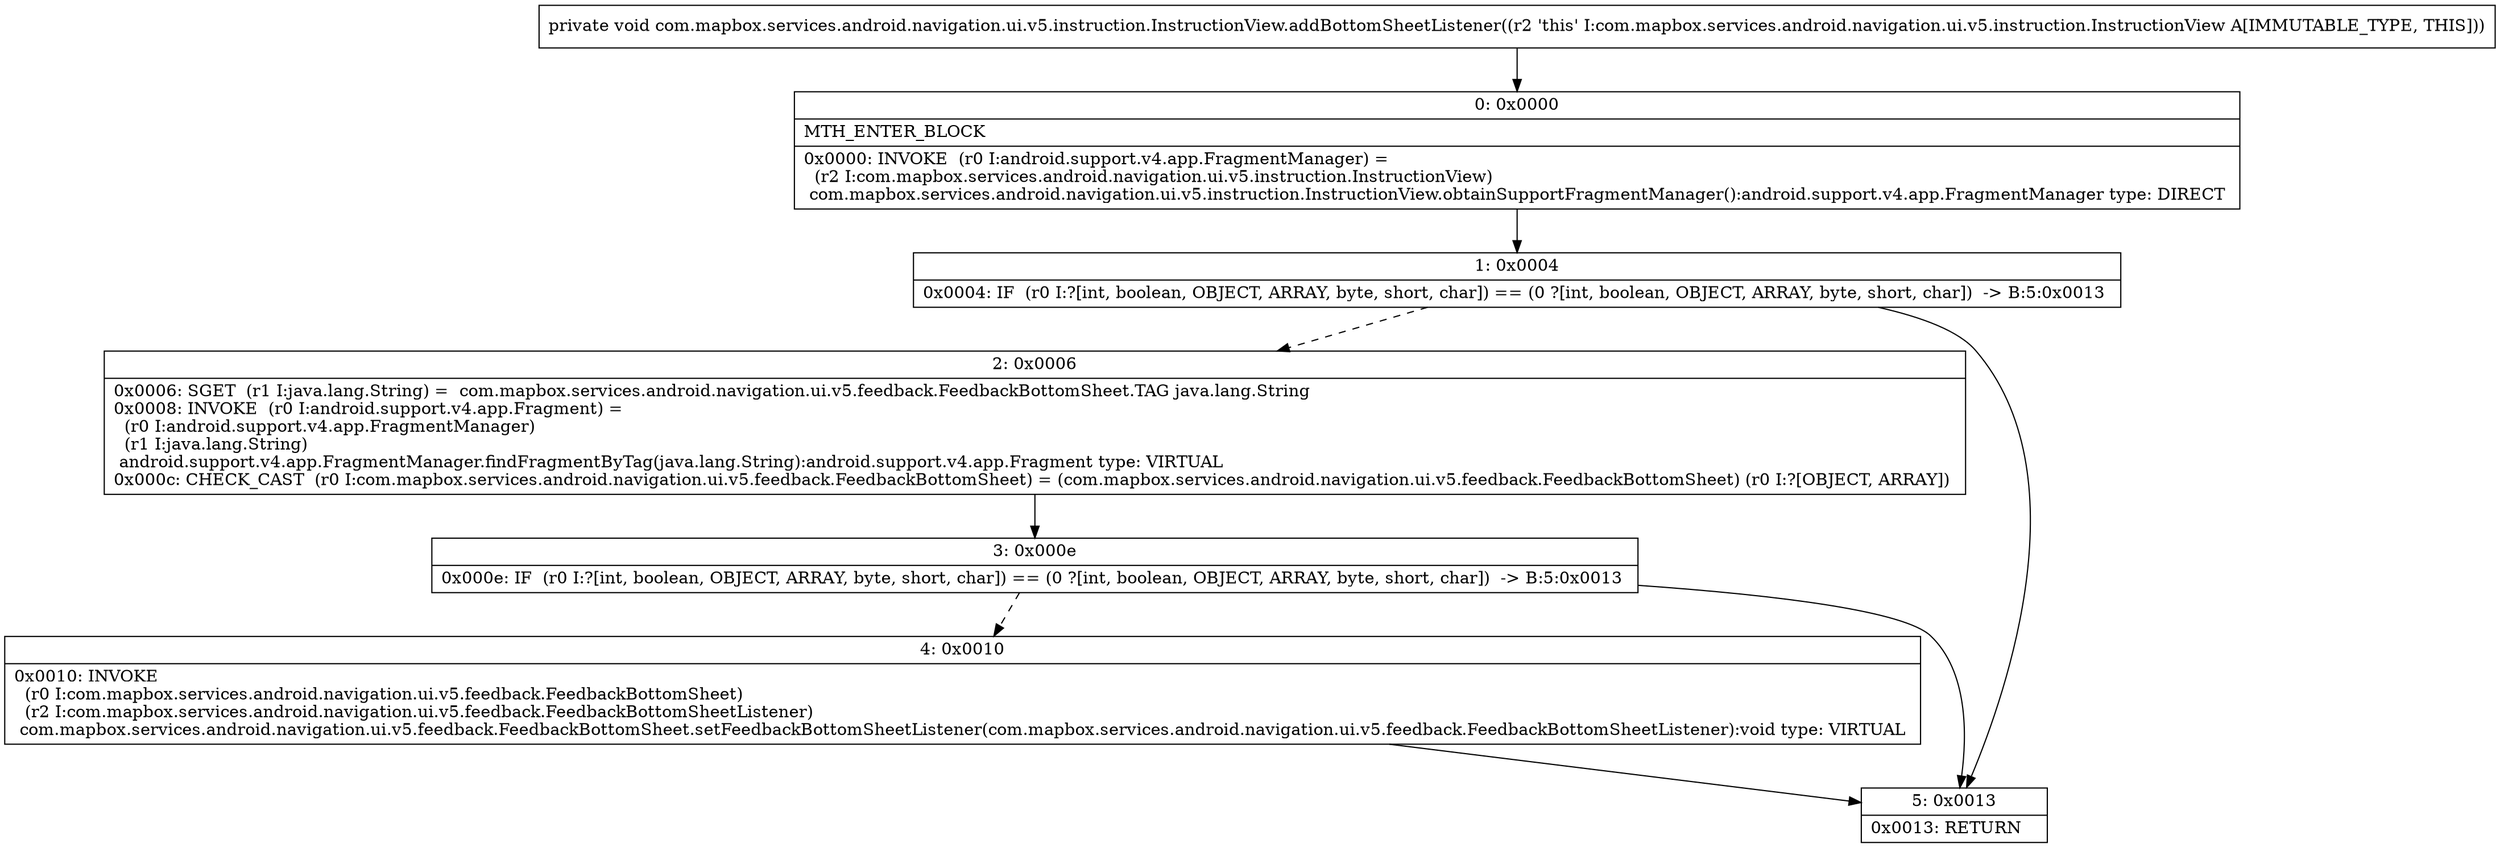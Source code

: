 digraph "CFG forcom.mapbox.services.android.navigation.ui.v5.instruction.InstructionView.addBottomSheetListener()V" {
Node_0 [shape=record,label="{0\:\ 0x0000|MTH_ENTER_BLOCK\l|0x0000: INVOKE  (r0 I:android.support.v4.app.FragmentManager) = \l  (r2 I:com.mapbox.services.android.navigation.ui.v5.instruction.InstructionView)\l com.mapbox.services.android.navigation.ui.v5.instruction.InstructionView.obtainSupportFragmentManager():android.support.v4.app.FragmentManager type: DIRECT \l}"];
Node_1 [shape=record,label="{1\:\ 0x0004|0x0004: IF  (r0 I:?[int, boolean, OBJECT, ARRAY, byte, short, char]) == (0 ?[int, boolean, OBJECT, ARRAY, byte, short, char])  \-\> B:5:0x0013 \l}"];
Node_2 [shape=record,label="{2\:\ 0x0006|0x0006: SGET  (r1 I:java.lang.String) =  com.mapbox.services.android.navigation.ui.v5.feedback.FeedbackBottomSheet.TAG java.lang.String \l0x0008: INVOKE  (r0 I:android.support.v4.app.Fragment) = \l  (r0 I:android.support.v4.app.FragmentManager)\l  (r1 I:java.lang.String)\l android.support.v4.app.FragmentManager.findFragmentByTag(java.lang.String):android.support.v4.app.Fragment type: VIRTUAL \l0x000c: CHECK_CAST  (r0 I:com.mapbox.services.android.navigation.ui.v5.feedback.FeedbackBottomSheet) = (com.mapbox.services.android.navigation.ui.v5.feedback.FeedbackBottomSheet) (r0 I:?[OBJECT, ARRAY]) \l}"];
Node_3 [shape=record,label="{3\:\ 0x000e|0x000e: IF  (r0 I:?[int, boolean, OBJECT, ARRAY, byte, short, char]) == (0 ?[int, boolean, OBJECT, ARRAY, byte, short, char])  \-\> B:5:0x0013 \l}"];
Node_4 [shape=record,label="{4\:\ 0x0010|0x0010: INVOKE  \l  (r0 I:com.mapbox.services.android.navigation.ui.v5.feedback.FeedbackBottomSheet)\l  (r2 I:com.mapbox.services.android.navigation.ui.v5.feedback.FeedbackBottomSheetListener)\l com.mapbox.services.android.navigation.ui.v5.feedback.FeedbackBottomSheet.setFeedbackBottomSheetListener(com.mapbox.services.android.navigation.ui.v5.feedback.FeedbackBottomSheetListener):void type: VIRTUAL \l}"];
Node_5 [shape=record,label="{5\:\ 0x0013|0x0013: RETURN   \l}"];
MethodNode[shape=record,label="{private void com.mapbox.services.android.navigation.ui.v5.instruction.InstructionView.addBottomSheetListener((r2 'this' I:com.mapbox.services.android.navigation.ui.v5.instruction.InstructionView A[IMMUTABLE_TYPE, THIS])) }"];
MethodNode -> Node_0;
Node_0 -> Node_1;
Node_1 -> Node_2[style=dashed];
Node_1 -> Node_5;
Node_2 -> Node_3;
Node_3 -> Node_4[style=dashed];
Node_3 -> Node_5;
Node_4 -> Node_5;
}

